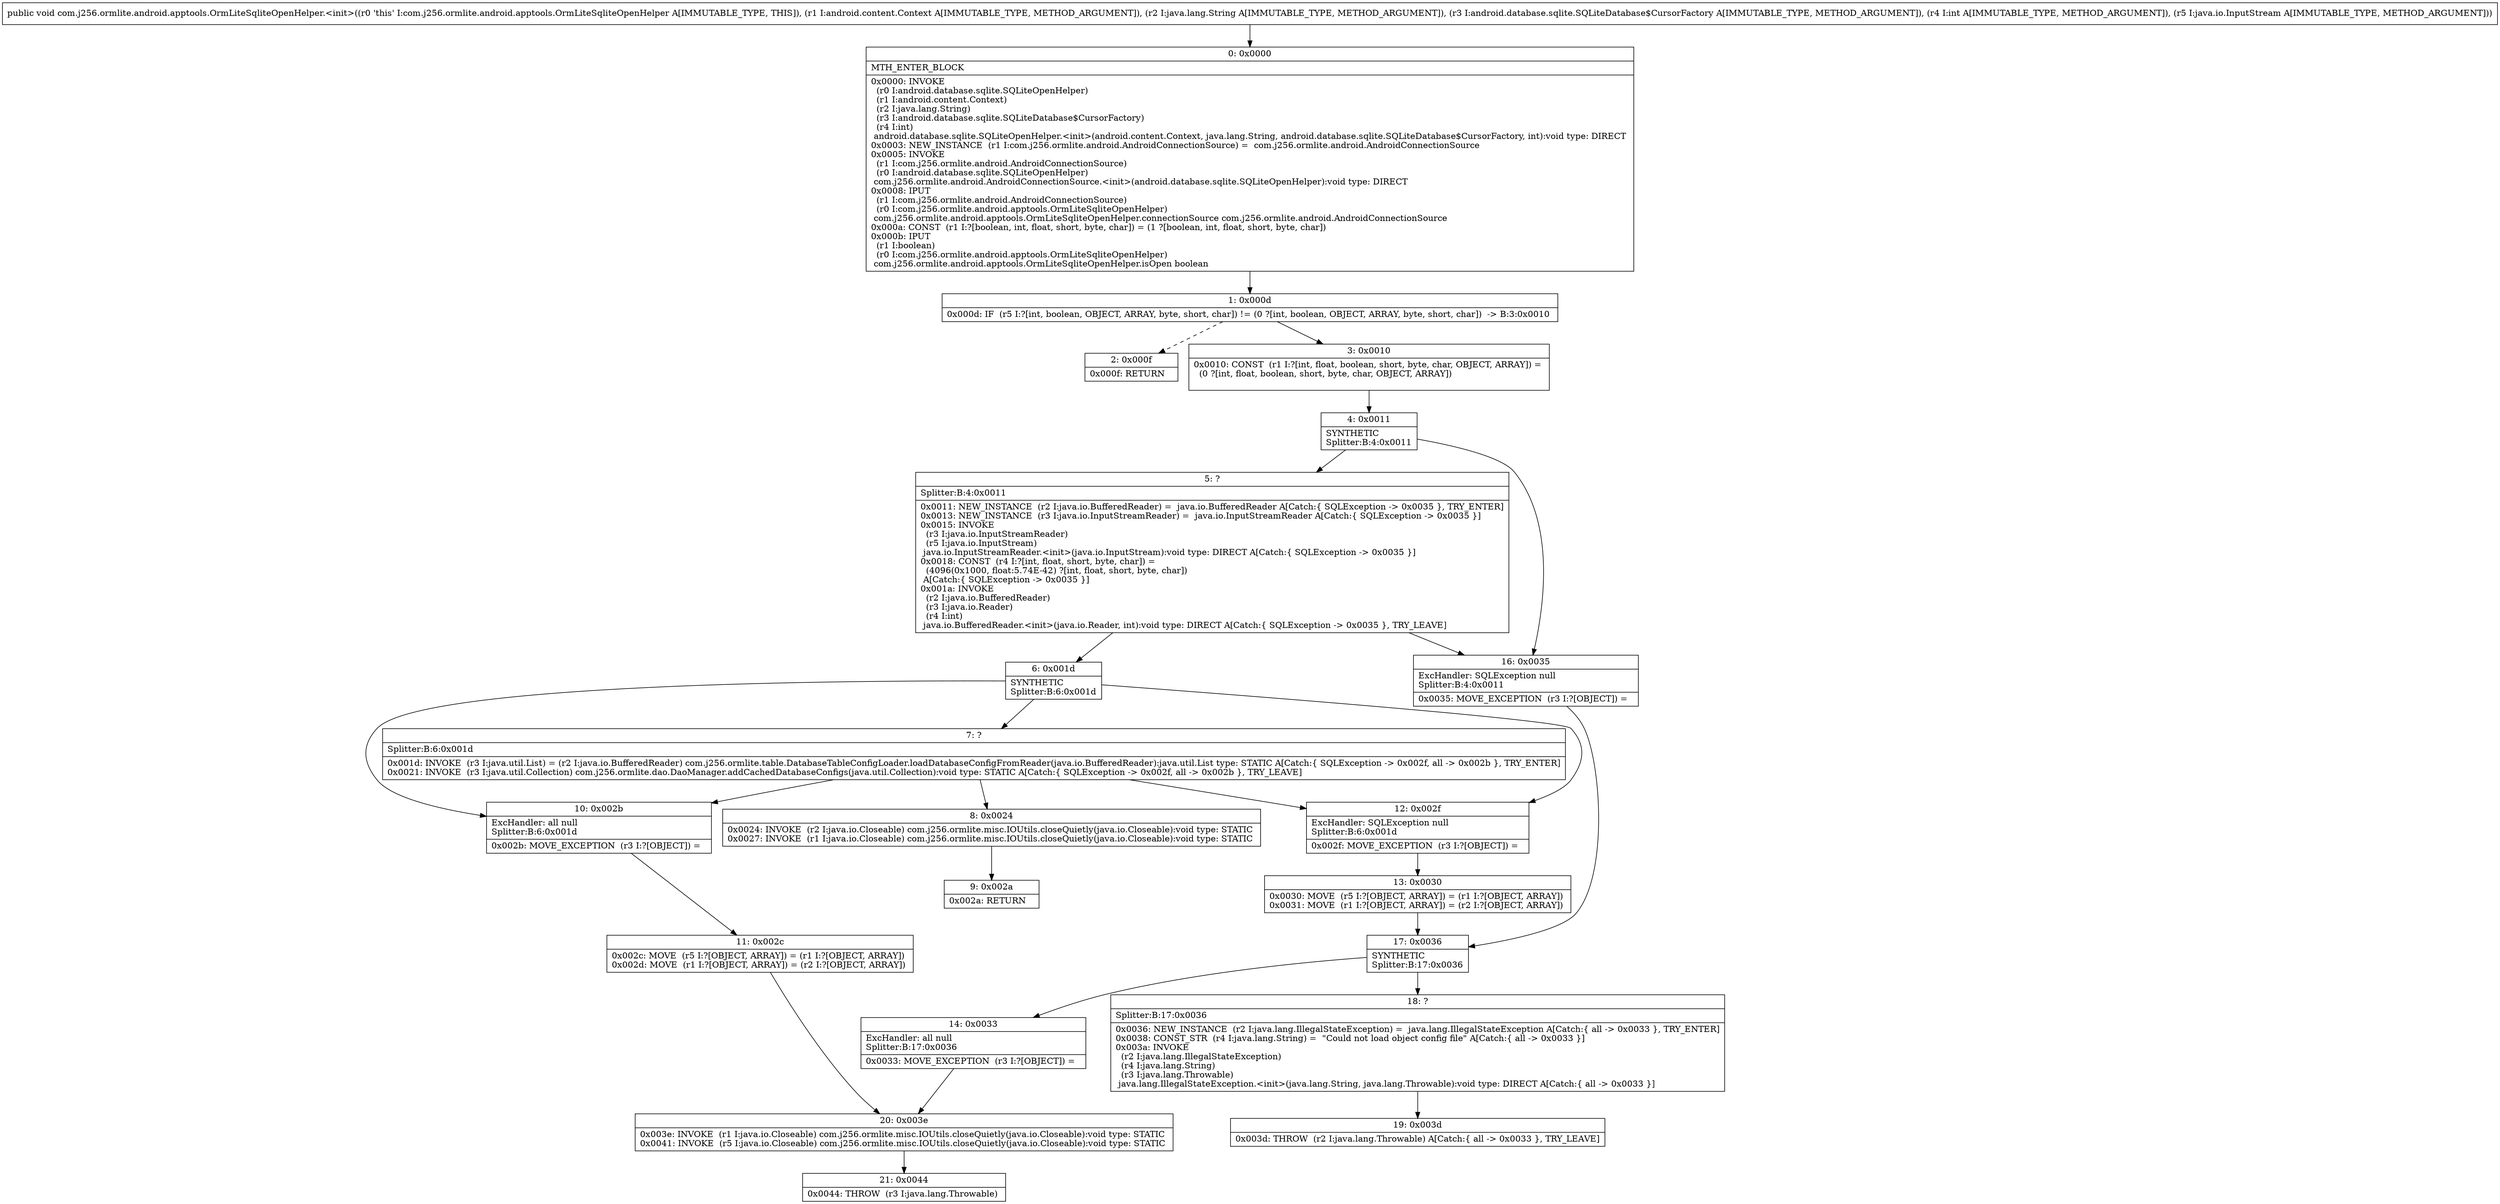 digraph "CFG forcom.j256.ormlite.android.apptools.OrmLiteSqliteOpenHelper.\<init\>(Landroid\/content\/Context;Ljava\/lang\/String;Landroid\/database\/sqlite\/SQLiteDatabase$CursorFactory;ILjava\/io\/InputStream;)V" {
Node_0 [shape=record,label="{0\:\ 0x0000|MTH_ENTER_BLOCK\l|0x0000: INVOKE  \l  (r0 I:android.database.sqlite.SQLiteOpenHelper)\l  (r1 I:android.content.Context)\l  (r2 I:java.lang.String)\l  (r3 I:android.database.sqlite.SQLiteDatabase$CursorFactory)\l  (r4 I:int)\l android.database.sqlite.SQLiteOpenHelper.\<init\>(android.content.Context, java.lang.String, android.database.sqlite.SQLiteDatabase$CursorFactory, int):void type: DIRECT \l0x0003: NEW_INSTANCE  (r1 I:com.j256.ormlite.android.AndroidConnectionSource) =  com.j256.ormlite.android.AndroidConnectionSource \l0x0005: INVOKE  \l  (r1 I:com.j256.ormlite.android.AndroidConnectionSource)\l  (r0 I:android.database.sqlite.SQLiteOpenHelper)\l com.j256.ormlite.android.AndroidConnectionSource.\<init\>(android.database.sqlite.SQLiteOpenHelper):void type: DIRECT \l0x0008: IPUT  \l  (r1 I:com.j256.ormlite.android.AndroidConnectionSource)\l  (r0 I:com.j256.ormlite.android.apptools.OrmLiteSqliteOpenHelper)\l com.j256.ormlite.android.apptools.OrmLiteSqliteOpenHelper.connectionSource com.j256.ormlite.android.AndroidConnectionSource \l0x000a: CONST  (r1 I:?[boolean, int, float, short, byte, char]) = (1 ?[boolean, int, float, short, byte, char]) \l0x000b: IPUT  \l  (r1 I:boolean)\l  (r0 I:com.j256.ormlite.android.apptools.OrmLiteSqliteOpenHelper)\l com.j256.ormlite.android.apptools.OrmLiteSqliteOpenHelper.isOpen boolean \l}"];
Node_1 [shape=record,label="{1\:\ 0x000d|0x000d: IF  (r5 I:?[int, boolean, OBJECT, ARRAY, byte, short, char]) != (0 ?[int, boolean, OBJECT, ARRAY, byte, short, char])  \-\> B:3:0x0010 \l}"];
Node_2 [shape=record,label="{2\:\ 0x000f|0x000f: RETURN   \l}"];
Node_3 [shape=record,label="{3\:\ 0x0010|0x0010: CONST  (r1 I:?[int, float, boolean, short, byte, char, OBJECT, ARRAY]) = \l  (0 ?[int, float, boolean, short, byte, char, OBJECT, ARRAY])\l \l}"];
Node_4 [shape=record,label="{4\:\ 0x0011|SYNTHETIC\lSplitter:B:4:0x0011\l}"];
Node_5 [shape=record,label="{5\:\ ?|Splitter:B:4:0x0011\l|0x0011: NEW_INSTANCE  (r2 I:java.io.BufferedReader) =  java.io.BufferedReader A[Catch:\{ SQLException \-\> 0x0035 \}, TRY_ENTER]\l0x0013: NEW_INSTANCE  (r3 I:java.io.InputStreamReader) =  java.io.InputStreamReader A[Catch:\{ SQLException \-\> 0x0035 \}]\l0x0015: INVOKE  \l  (r3 I:java.io.InputStreamReader)\l  (r5 I:java.io.InputStream)\l java.io.InputStreamReader.\<init\>(java.io.InputStream):void type: DIRECT A[Catch:\{ SQLException \-\> 0x0035 \}]\l0x0018: CONST  (r4 I:?[int, float, short, byte, char]) = \l  (4096(0x1000, float:5.74E\-42) ?[int, float, short, byte, char])\l A[Catch:\{ SQLException \-\> 0x0035 \}]\l0x001a: INVOKE  \l  (r2 I:java.io.BufferedReader)\l  (r3 I:java.io.Reader)\l  (r4 I:int)\l java.io.BufferedReader.\<init\>(java.io.Reader, int):void type: DIRECT A[Catch:\{ SQLException \-\> 0x0035 \}, TRY_LEAVE]\l}"];
Node_6 [shape=record,label="{6\:\ 0x001d|SYNTHETIC\lSplitter:B:6:0x001d\l}"];
Node_7 [shape=record,label="{7\:\ ?|Splitter:B:6:0x001d\l|0x001d: INVOKE  (r3 I:java.util.List) = (r2 I:java.io.BufferedReader) com.j256.ormlite.table.DatabaseTableConfigLoader.loadDatabaseConfigFromReader(java.io.BufferedReader):java.util.List type: STATIC A[Catch:\{ SQLException \-\> 0x002f, all \-\> 0x002b \}, TRY_ENTER]\l0x0021: INVOKE  (r3 I:java.util.Collection) com.j256.ormlite.dao.DaoManager.addCachedDatabaseConfigs(java.util.Collection):void type: STATIC A[Catch:\{ SQLException \-\> 0x002f, all \-\> 0x002b \}, TRY_LEAVE]\l}"];
Node_8 [shape=record,label="{8\:\ 0x0024|0x0024: INVOKE  (r2 I:java.io.Closeable) com.j256.ormlite.misc.IOUtils.closeQuietly(java.io.Closeable):void type: STATIC \l0x0027: INVOKE  (r1 I:java.io.Closeable) com.j256.ormlite.misc.IOUtils.closeQuietly(java.io.Closeable):void type: STATIC \l}"];
Node_9 [shape=record,label="{9\:\ 0x002a|0x002a: RETURN   \l}"];
Node_10 [shape=record,label="{10\:\ 0x002b|ExcHandler: all null\lSplitter:B:6:0x001d\l|0x002b: MOVE_EXCEPTION  (r3 I:?[OBJECT]) =  \l}"];
Node_11 [shape=record,label="{11\:\ 0x002c|0x002c: MOVE  (r5 I:?[OBJECT, ARRAY]) = (r1 I:?[OBJECT, ARRAY]) \l0x002d: MOVE  (r1 I:?[OBJECT, ARRAY]) = (r2 I:?[OBJECT, ARRAY]) \l}"];
Node_12 [shape=record,label="{12\:\ 0x002f|ExcHandler: SQLException null\lSplitter:B:6:0x001d\l|0x002f: MOVE_EXCEPTION  (r3 I:?[OBJECT]) =  \l}"];
Node_13 [shape=record,label="{13\:\ 0x0030|0x0030: MOVE  (r5 I:?[OBJECT, ARRAY]) = (r1 I:?[OBJECT, ARRAY]) \l0x0031: MOVE  (r1 I:?[OBJECT, ARRAY]) = (r2 I:?[OBJECT, ARRAY]) \l}"];
Node_14 [shape=record,label="{14\:\ 0x0033|ExcHandler: all null\lSplitter:B:17:0x0036\l|0x0033: MOVE_EXCEPTION  (r3 I:?[OBJECT]) =  \l}"];
Node_16 [shape=record,label="{16\:\ 0x0035|ExcHandler: SQLException null\lSplitter:B:4:0x0011\l|0x0035: MOVE_EXCEPTION  (r3 I:?[OBJECT]) =  \l}"];
Node_17 [shape=record,label="{17\:\ 0x0036|SYNTHETIC\lSplitter:B:17:0x0036\l}"];
Node_18 [shape=record,label="{18\:\ ?|Splitter:B:17:0x0036\l|0x0036: NEW_INSTANCE  (r2 I:java.lang.IllegalStateException) =  java.lang.IllegalStateException A[Catch:\{ all \-\> 0x0033 \}, TRY_ENTER]\l0x0038: CONST_STR  (r4 I:java.lang.String) =  \"Could not load object config file\" A[Catch:\{ all \-\> 0x0033 \}]\l0x003a: INVOKE  \l  (r2 I:java.lang.IllegalStateException)\l  (r4 I:java.lang.String)\l  (r3 I:java.lang.Throwable)\l java.lang.IllegalStateException.\<init\>(java.lang.String, java.lang.Throwable):void type: DIRECT A[Catch:\{ all \-\> 0x0033 \}]\l}"];
Node_19 [shape=record,label="{19\:\ 0x003d|0x003d: THROW  (r2 I:java.lang.Throwable) A[Catch:\{ all \-\> 0x0033 \}, TRY_LEAVE]\l}"];
Node_20 [shape=record,label="{20\:\ 0x003e|0x003e: INVOKE  (r1 I:java.io.Closeable) com.j256.ormlite.misc.IOUtils.closeQuietly(java.io.Closeable):void type: STATIC \l0x0041: INVOKE  (r5 I:java.io.Closeable) com.j256.ormlite.misc.IOUtils.closeQuietly(java.io.Closeable):void type: STATIC \l}"];
Node_21 [shape=record,label="{21\:\ 0x0044|0x0044: THROW  (r3 I:java.lang.Throwable) \l}"];
MethodNode[shape=record,label="{public void com.j256.ormlite.android.apptools.OrmLiteSqliteOpenHelper.\<init\>((r0 'this' I:com.j256.ormlite.android.apptools.OrmLiteSqliteOpenHelper A[IMMUTABLE_TYPE, THIS]), (r1 I:android.content.Context A[IMMUTABLE_TYPE, METHOD_ARGUMENT]), (r2 I:java.lang.String A[IMMUTABLE_TYPE, METHOD_ARGUMENT]), (r3 I:android.database.sqlite.SQLiteDatabase$CursorFactory A[IMMUTABLE_TYPE, METHOD_ARGUMENT]), (r4 I:int A[IMMUTABLE_TYPE, METHOD_ARGUMENT]), (r5 I:java.io.InputStream A[IMMUTABLE_TYPE, METHOD_ARGUMENT])) }"];
MethodNode -> Node_0;
Node_0 -> Node_1;
Node_1 -> Node_2[style=dashed];
Node_1 -> Node_3;
Node_3 -> Node_4;
Node_4 -> Node_5;
Node_4 -> Node_16;
Node_5 -> Node_6;
Node_5 -> Node_16;
Node_6 -> Node_7;
Node_6 -> Node_12;
Node_6 -> Node_10;
Node_7 -> Node_8;
Node_7 -> Node_12;
Node_7 -> Node_10;
Node_8 -> Node_9;
Node_10 -> Node_11;
Node_11 -> Node_20;
Node_12 -> Node_13;
Node_13 -> Node_17;
Node_14 -> Node_20;
Node_16 -> Node_17;
Node_17 -> Node_18;
Node_17 -> Node_14;
Node_18 -> Node_19;
Node_20 -> Node_21;
}

